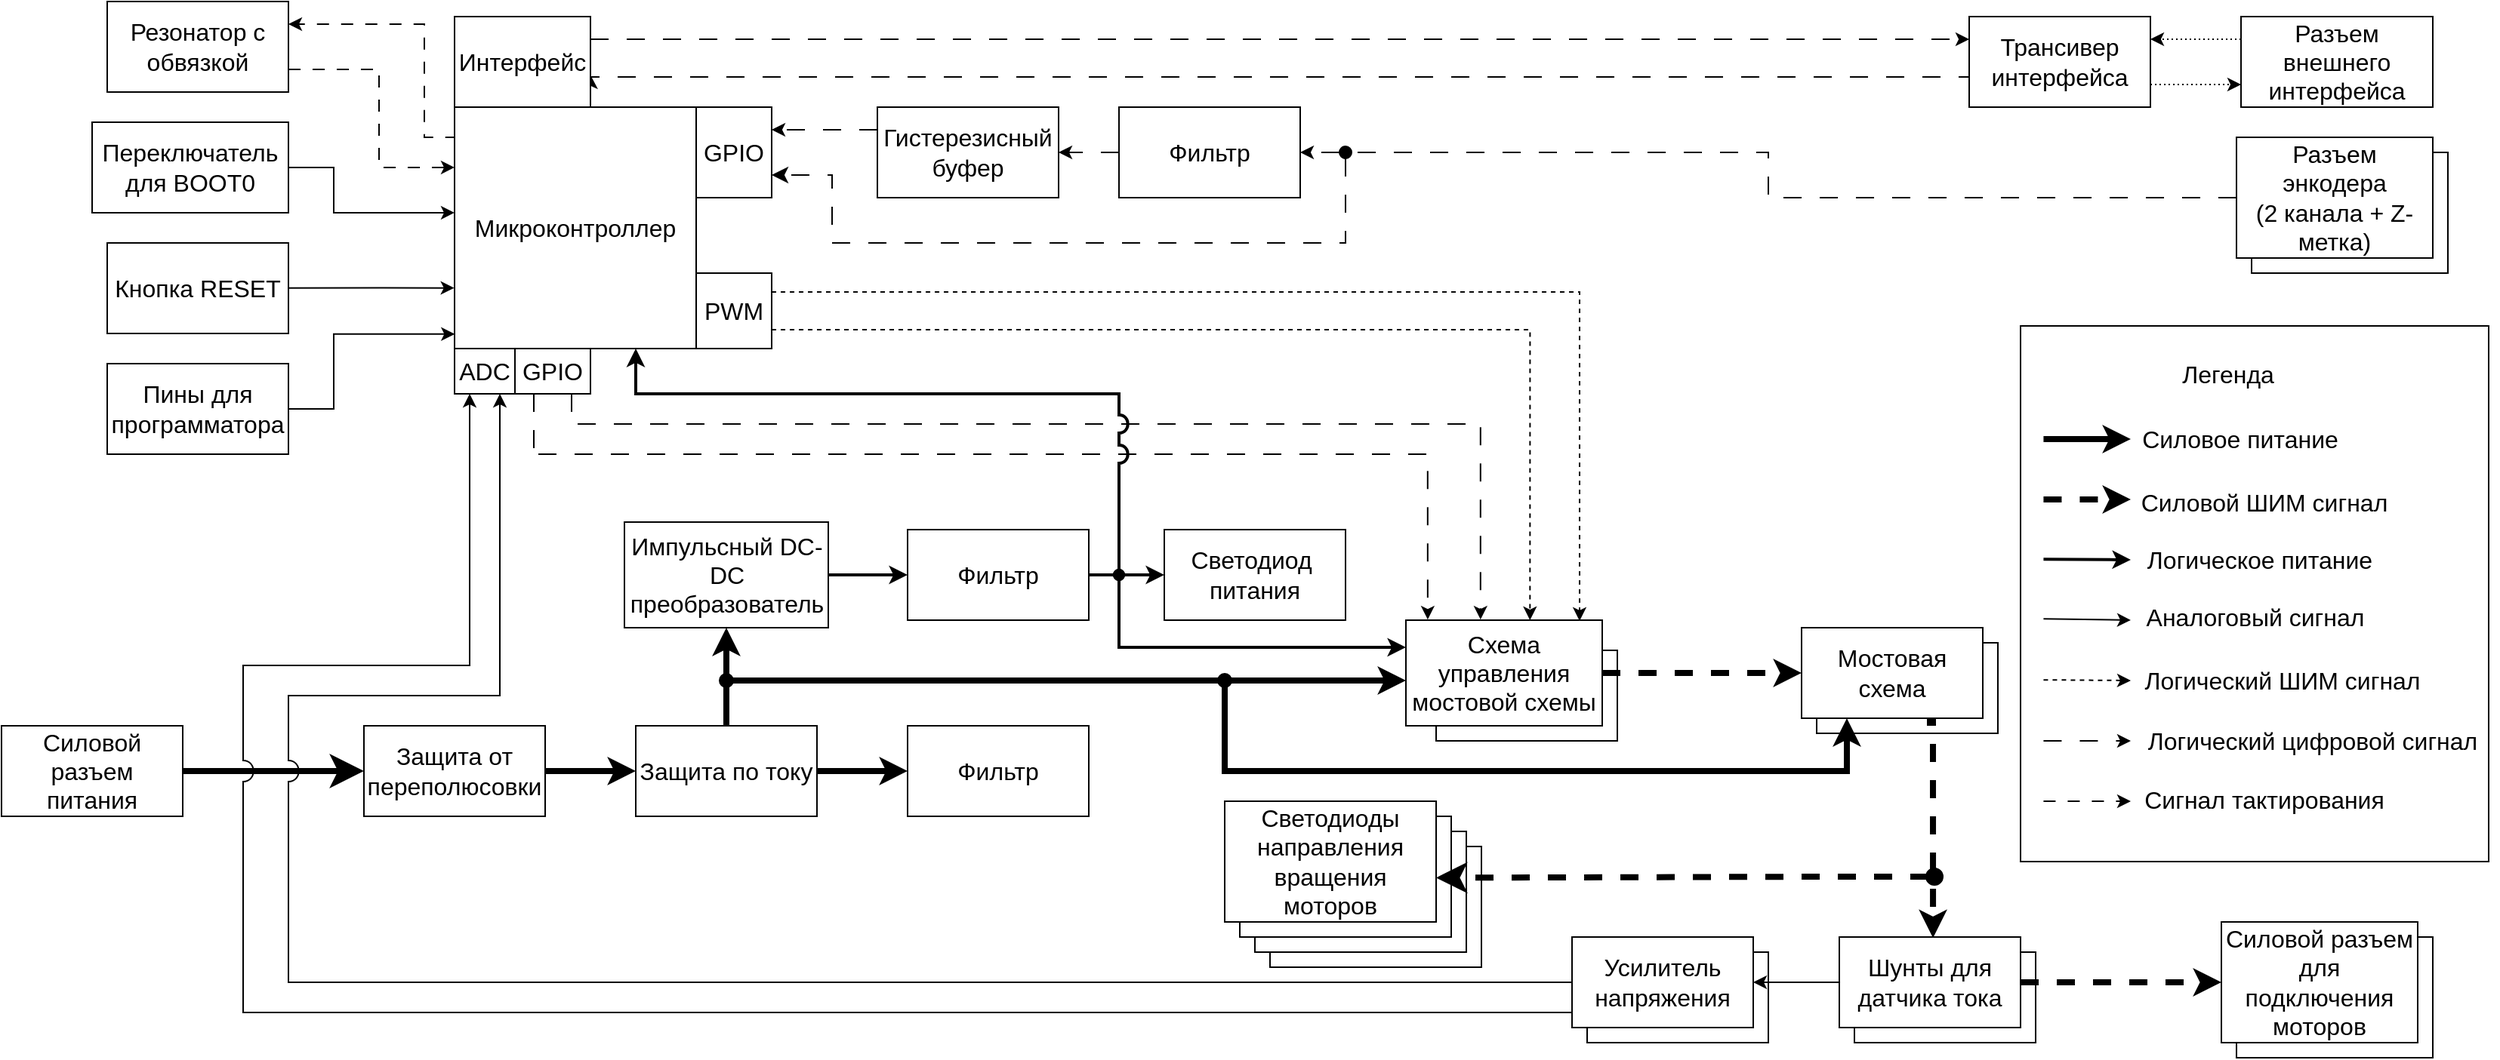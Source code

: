 <mxfile version="24.7.8">
  <diagram name="Страница 1" id="TOjDYo58S94x5N3d6gYC">
    <mxGraphModel dx="3033" dy="1286" grid="1" gridSize="10" guides="1" tooltips="1" connect="1" arrows="1" fold="1" page="1" pageScale="1" pageWidth="827" pageHeight="1169" math="0" shadow="0">
      <root>
        <mxCell id="0" />
        <mxCell id="1" parent="0" />
        <mxCell id="O_ba_ppbJs6XQOrmg7lZ-14" value="" style="rounded=0;whiteSpace=wrap;html=1;fontSize=16;" vertex="1" parent="1">
          <mxGeometry x="230" y="900" width="140" height="80" as="geometry" />
        </mxCell>
        <mxCell id="O_ba_ppbJs6XQOrmg7lZ-13" value="" style="rounded=0;whiteSpace=wrap;html=1;fontSize=16;" vertex="1" parent="1">
          <mxGeometry x="220" y="890" width="140" height="80" as="geometry" />
        </mxCell>
        <mxCell id="O_ba_ppbJs6XQOrmg7lZ-12" value="" style="rounded=0;whiteSpace=wrap;html=1;fontSize=16;" vertex="1" parent="1">
          <mxGeometry x="210" y="880" width="140" height="80" as="geometry" />
        </mxCell>
        <mxCell id="6smfAwCIfCThVby5wnXH-28" value="" style="rounded=0;whiteSpace=wrap;html=1;fontSize=16;" parent="1" vertex="1">
          <mxGeometry x="440" y="970" width="120" height="60" as="geometry" />
        </mxCell>
        <mxCell id="6smfAwCIfCThVby5wnXH-19" value="" style="rounded=0;whiteSpace=wrap;html=1;fontSize=16;" parent="1" vertex="1">
          <mxGeometry x="592" y="765" width="120" height="60" as="geometry" />
        </mxCell>
        <mxCell id="6smfAwCIfCThVby5wnXH-50" style="edgeStyle=orthogonalEdgeStyle;rounded=0;orthogonalLoop=1;jettySize=auto;html=1;dashed=1;dashPattern=12 12;exitX=0.25;exitY=1;exitDx=0;exitDy=0;entryX=0.111;entryY=-0.006;entryDx=0;entryDy=0;entryPerimeter=0;fontSize=16;" parent="1" source="6smfAwCIfCThVby5wnXH-63" target="6smfAwCIfCThVby5wnXH-16" edge="1">
          <mxGeometry relative="1" as="geometry">
            <mxPoint x="-267" y="890" as="targetPoint" />
            <mxPoint x="-307" y="700" as="sourcePoint" />
            <Array as="points">
              <mxPoint x="-260" y="640" />
              <mxPoint x="334" y="640" />
              <mxPoint x="334" y="750" />
            </Array>
          </mxGeometry>
        </mxCell>
        <mxCell id="6smfAwCIfCThVby5wnXH-61" style="edgeStyle=orthogonalEdgeStyle;rounded=0;orthogonalLoop=1;jettySize=auto;html=1;dashed=1;dashPattern=12 12;exitX=0.75;exitY=1;exitDx=0;exitDy=0;entryX=0.38;entryY=-0.006;entryDx=0;entryDy=0;entryPerimeter=0;fontSize=16;" parent="1" source="6smfAwCIfCThVby5wnXH-63" target="6smfAwCIfCThVby5wnXH-16" edge="1">
          <mxGeometry relative="1" as="geometry">
            <mxPoint x="-297" y="700" as="sourcePoint" />
            <Array as="points">
              <mxPoint x="-232" y="620" />
              <mxPoint x="369" y="620" />
            </Array>
            <mxPoint x="360" y="900" as="targetPoint" />
          </mxGeometry>
        </mxCell>
        <mxCell id="6smfAwCIfCThVby5wnXH-70" style="edgeStyle=orthogonalEdgeStyle;rounded=0;orthogonalLoop=1;jettySize=auto;html=1;entryX=1;entryY=0.25;entryDx=0;entryDy=0;dashed=1;dashPattern=8 8;exitX=0.004;exitY=0.133;exitDx=0;exitDy=0;exitPerimeter=0;fontSize=16;" parent="1" source="6smfAwCIfCThVby5wnXH-1" target="6smfAwCIfCThVby5wnXH-6" edge="1">
          <mxGeometry relative="1" as="geometry">
            <Array as="points">
              <mxPoint x="-309" y="430" />
              <mxPoint x="-330" y="430" />
              <mxPoint x="-330" y="355" />
            </Array>
          </mxGeometry>
        </mxCell>
        <mxCell id="6smfAwCIfCThVby5wnXH-1" value="Микроконтроллер" style="rounded=0;whiteSpace=wrap;html=1;fontSize=16;" parent="1" vertex="1">
          <mxGeometry x="-310" y="410" width="160" height="160" as="geometry" />
        </mxCell>
        <mxCell id="6smfAwCIfCThVby5wnXH-68" style="edgeStyle=orthogonalEdgeStyle;rounded=0;orthogonalLoop=1;jettySize=auto;html=1;entryX=-0.001;entryY=0.823;entryDx=0;entryDy=0;entryPerimeter=0;fontSize=16;" parent="1" edge="1">
          <mxGeometry relative="1" as="geometry">
            <Array as="points">
              <mxPoint x="-360" y="530.14" />
            </Array>
            <mxPoint x="-420" y="529.842" as="sourcePoint" />
            <mxPoint x="-310.16" y="529.82" as="targetPoint" />
          </mxGeometry>
        </mxCell>
        <mxCell id="6smfAwCIfCThVby5wnXH-2" value="Кнопка RESET" style="whiteSpace=wrap;html=1;fontSize=16;" parent="1" vertex="1">
          <mxGeometry x="-540" y="500" width="120" height="60" as="geometry" />
        </mxCell>
        <mxCell id="6smfAwCIfCThVby5wnXH-67" style="edgeStyle=orthogonalEdgeStyle;rounded=0;orthogonalLoop=1;jettySize=auto;html=1;entryX=0.001;entryY=0.94;entryDx=0;entryDy=0;entryPerimeter=0;fontSize=16;" parent="1" source="6smfAwCIfCThVby5wnXH-3" target="6smfAwCIfCThVby5wnXH-1" edge="1">
          <mxGeometry relative="1" as="geometry">
            <Array as="points">
              <mxPoint x="-390" y="610" />
              <mxPoint x="-390" y="560" />
            </Array>
          </mxGeometry>
        </mxCell>
        <mxCell id="6smfAwCIfCThVby5wnXH-3" value="Пины для программатора" style="whiteSpace=wrap;html=1;fontSize=16;" parent="1" vertex="1">
          <mxGeometry x="-540" y="580" width="120" height="60" as="geometry" />
        </mxCell>
        <mxCell id="6smfAwCIfCThVby5wnXH-69" style="edgeStyle=orthogonalEdgeStyle;rounded=0;orthogonalLoop=1;jettySize=auto;html=1;exitX=1;exitY=0.5;exitDx=0;exitDy=0;fontSize=16;" parent="1" source="6smfAwCIfCThVby5wnXH-5" edge="1">
          <mxGeometry relative="1" as="geometry">
            <mxPoint x="-310" y="479.98" as="targetPoint" />
            <Array as="points">
              <mxPoint x="-390" y="450" />
              <mxPoint x="-390" y="480" />
            </Array>
            <mxPoint x="-420" y="419.998" as="sourcePoint" />
          </mxGeometry>
        </mxCell>
        <mxCell id="6smfAwCIfCThVby5wnXH-5" value="&lt;font style=&quot;font-size: 16px;&quot;&gt;Переключатель для BOOT0&lt;/font&gt;" style="rounded=0;whiteSpace=wrap;html=1;fontSize=16;" parent="1" vertex="1">
          <mxGeometry x="-550" y="420" width="130" height="60" as="geometry" />
        </mxCell>
        <mxCell id="6smfAwCIfCThVby5wnXH-71" style="edgeStyle=orthogonalEdgeStyle;rounded=0;orthogonalLoop=1;jettySize=auto;html=1;entryX=0;entryY=0.59;entryDx=0;entryDy=0;entryPerimeter=0;dashed=1;dashPattern=8 8;exitX=1;exitY=0.75;exitDx=0;exitDy=0;fontSize=16;" parent="1" source="6smfAwCIfCThVby5wnXH-6" edge="1">
          <mxGeometry relative="1" as="geometry">
            <Array as="points">
              <mxPoint x="-360" y="385" />
              <mxPoint x="-360" y="450" />
            </Array>
            <mxPoint x="-420" y="335.598" as="sourcePoint" />
            <mxPoint x="-310" y="449.98" as="targetPoint" />
          </mxGeometry>
        </mxCell>
        <mxCell id="6smfAwCIfCThVby5wnXH-6" value="&lt;font style=&quot;font-size: 16px;&quot;&gt;Резонатор с обвязкой&lt;/font&gt;" style="rounded=0;whiteSpace=wrap;html=1;fontSize=16;" parent="1" vertex="1">
          <mxGeometry x="-540" y="340" width="120" height="60" as="geometry" />
        </mxCell>
        <mxCell id="6smfAwCIfCThVby5wnXH-82" style="edgeStyle=orthogonalEdgeStyle;rounded=0;orthogonalLoop=1;jettySize=auto;html=1;entryX=1.002;entryY=0.65;entryDx=0;entryDy=0;dashed=1;dashPattern=12 12;exitX=0;exitY=0.75;exitDx=0;exitDy=0;entryPerimeter=0;fontSize=16;" parent="1" source="6smfAwCIfCThVby5wnXH-7" target="6smfAwCIfCThVby5wnXH-42" edge="1">
          <mxGeometry relative="1" as="geometry">
            <Array as="points">
              <mxPoint x="693" y="390" />
              <mxPoint x="-220" y="390" />
            </Array>
          </mxGeometry>
        </mxCell>
        <mxCell id="6smfAwCIfCThVby5wnXH-84" style="edgeStyle=orthogonalEdgeStyle;rounded=0;orthogonalLoop=1;jettySize=auto;html=1;entryX=0;entryY=0.75;entryDx=0;entryDy=0;dashed=1;dashPattern=1 2;exitX=1;exitY=0.75;exitDx=0;exitDy=0;fontSize=16;" parent="1" source="6smfAwCIfCThVby5wnXH-7" target="6smfAwCIfCThVby5wnXH-8" edge="1">
          <mxGeometry relative="1" as="geometry">
            <Array as="points">
              <mxPoint x="863" y="395" />
              <mxPoint x="863" y="395" />
            </Array>
            <mxPoint x="733" y="310" as="sourcePoint" />
          </mxGeometry>
        </mxCell>
        <mxCell id="6smfAwCIfCThVby5wnXH-7" value="Трансивер интерфейса" style="rounded=0;whiteSpace=wrap;html=1;fontSize=16;" parent="1" vertex="1">
          <mxGeometry x="693" y="350" width="120" height="60" as="geometry" />
        </mxCell>
        <mxCell id="6smfAwCIfCThVby5wnXH-83" style="edgeStyle=orthogonalEdgeStyle;rounded=0;orthogonalLoop=1;jettySize=auto;html=1;entryX=1;entryY=0.25;entryDx=0;entryDy=0;dashed=1;dashPattern=1 2;exitX=0;exitY=0.25;exitDx=0;exitDy=0;fontSize=16;" parent="1" source="6smfAwCIfCThVby5wnXH-8" target="6smfAwCIfCThVby5wnXH-7" edge="1">
          <mxGeometry relative="1" as="geometry">
            <Array as="points">
              <mxPoint x="843" y="365" />
              <mxPoint x="843" y="365" />
            </Array>
          </mxGeometry>
        </mxCell>
        <mxCell id="6smfAwCIfCThVby5wnXH-8" value="Разъем внешнего интерфейса" style="rounded=0;whiteSpace=wrap;html=1;fontSize=16;" parent="1" vertex="1">
          <mxGeometry x="873" y="350" width="127" height="60" as="geometry" />
        </mxCell>
        <mxCell id="6smfAwCIfCThVby5wnXH-37" value="" style="edgeStyle=orthogonalEdgeStyle;rounded=0;orthogonalLoop=1;jettySize=auto;html=1;sourcePerimeterSpacing=0;targetPerimeterSpacing=0;endSize=10;startSize=10;jumpSize=10;strokeWidth=4;fontSize=16;" parent="1" source="6smfAwCIfCThVby5wnXH-9" target="6smfAwCIfCThVby5wnXH-12" edge="1">
          <mxGeometry relative="1" as="geometry" />
        </mxCell>
        <mxCell id="6smfAwCIfCThVby5wnXH-9" value="Силовой разъем питания" style="rounded=0;whiteSpace=wrap;html=1;fontSize=16;" parent="1" vertex="1">
          <mxGeometry x="-610" y="820" width="120" height="60" as="geometry" />
        </mxCell>
        <mxCell id="6smfAwCIfCThVby5wnXH-11" value="Светодиод&amp;nbsp;&lt;div style=&quot;font-size: 16px;&quot;&gt;питания&lt;/div&gt;" style="rounded=0;whiteSpace=wrap;html=1;fontSize=16;" parent="1" vertex="1">
          <mxGeometry x="160" y="690" width="120" height="60" as="geometry" />
        </mxCell>
        <mxCell id="6smfAwCIfCThVby5wnXH-38" value="" style="edgeStyle=orthogonalEdgeStyle;rounded=0;orthogonalLoop=1;jettySize=auto;html=1;strokeWidth=4;fontSize=16;" parent="1" source="6smfAwCIfCThVby5wnXH-12" target="6smfAwCIfCThVby5wnXH-13" edge="1">
          <mxGeometry relative="1" as="geometry" />
        </mxCell>
        <mxCell id="6smfAwCIfCThVby5wnXH-12" value="Защита от переполюсовки" style="rounded=0;whiteSpace=wrap;html=1;fontSize=16;" parent="1" vertex="1">
          <mxGeometry x="-370" y="820" width="120" height="60" as="geometry" />
        </mxCell>
        <mxCell id="6smfAwCIfCThVby5wnXH-39" value="" style="edgeStyle=orthogonalEdgeStyle;rounded=0;orthogonalLoop=1;jettySize=auto;html=1;strokeWidth=4;exitX=0.5;exitY=0;exitDx=0;exitDy=0;entryX=0.5;entryY=1;entryDx=0;entryDy=0;fontSize=16;" parent="1" source="6smfAwCIfCThVby5wnXH-13" target="6smfAwCIfCThVby5wnXH-14" edge="1">
          <mxGeometry relative="1" as="geometry">
            <mxPoint x="-80" y="800" as="sourcePoint" />
            <Array as="points" />
          </mxGeometry>
        </mxCell>
        <mxCell id="6smfAwCIfCThVby5wnXH-13" value="Защита по току" style="rounded=0;whiteSpace=wrap;html=1;fontSize=16;" parent="1" vertex="1">
          <mxGeometry x="-190" y="820" width="120" height="60" as="geometry" />
        </mxCell>
        <mxCell id="6smfAwCIfCThVby5wnXH-41" value="" style="edgeStyle=orthogonalEdgeStyle;rounded=0;orthogonalLoop=1;jettySize=auto;html=1;strokeWidth=2;exitX=1;exitY=0.5;exitDx=0;exitDy=0;fontSize=16;" parent="1" source="6smfAwCIfCThVby5wnXH-14" target="6smfAwCIfCThVby5wnXH-15" edge="1">
          <mxGeometry relative="1" as="geometry">
            <mxPoint x="260" y="760.5" as="sourcePoint" />
          </mxGeometry>
        </mxCell>
        <mxCell id="6smfAwCIfCThVby5wnXH-14" value="Импульсный DC-DC преобразователь" style="rounded=0;whiteSpace=wrap;html=1;fontSize=16;" parent="1" vertex="1">
          <mxGeometry x="-197.5" y="685" width="135" height="70" as="geometry" />
        </mxCell>
        <mxCell id="O_ba_ppbJs6XQOrmg7lZ-6" value="" style="edgeStyle=orthogonalEdgeStyle;rounded=0;orthogonalLoop=1;jettySize=auto;html=1;fontSize=16;strokeWidth=2;" edge="1" parent="1" source="6smfAwCIfCThVby5wnXH-15" target="6smfAwCIfCThVby5wnXH-11">
          <mxGeometry relative="1" as="geometry" />
        </mxCell>
        <mxCell id="6smfAwCIfCThVby5wnXH-15" value="Фильтр" style="rounded=0;whiteSpace=wrap;html=1;fontSize=16;" parent="1" vertex="1">
          <mxGeometry x="-10" y="690" width="120" height="60" as="geometry" />
        </mxCell>
        <mxCell id="6smfAwCIfCThVby5wnXH-17" value="" style="rounded=0;whiteSpace=wrap;html=1;fontSize=16;" parent="1" vertex="1">
          <mxGeometry x="340" y="770" width="120" height="60" as="geometry" />
        </mxCell>
        <mxCell id="6smfAwCIfCThVby5wnXH-51" style="edgeStyle=orthogonalEdgeStyle;rounded=0;orthogonalLoop=1;jettySize=auto;html=1;strokeWidth=4;dashed=1;fontSize=16;entryX=0;entryY=0.5;entryDx=0;entryDy=0;" parent="1" source="6smfAwCIfCThVby5wnXH-16" target="6smfAwCIfCThVby5wnXH-18" edge="1">
          <mxGeometry relative="1" as="geometry">
            <mxPoint x="570" y="700" as="targetPoint" />
            <Array as="points" />
          </mxGeometry>
        </mxCell>
        <mxCell id="6smfAwCIfCThVby5wnXH-16" value="Схема управления мостовой схемы" style="rounded=0;whiteSpace=wrap;html=1;fontSize=16;" parent="1" vertex="1">
          <mxGeometry x="320" y="750" width="130" height="70" as="geometry" />
        </mxCell>
        <mxCell id="6smfAwCIfCThVby5wnXH-52" style="edgeStyle=orthogonalEdgeStyle;rounded=0;orthogonalLoop=1;jettySize=auto;html=1;strokeWidth=4;dashed=1;entryX=0.517;entryY=0.01;entryDx=0;entryDy=0;entryPerimeter=0;fontSize=16;" parent="1" edge="1" target="6smfAwCIfCThVby5wnXH-27">
          <mxGeometry relative="1" as="geometry">
            <mxPoint x="-203" y="950" as="targetPoint" />
            <mxPoint x="667" y="820" as="sourcePoint" />
            <Array as="points">
              <mxPoint x="667" y="815" />
              <mxPoint x="669" y="815" />
            </Array>
          </mxGeometry>
        </mxCell>
        <mxCell id="6smfAwCIfCThVby5wnXH-18" value="Мостовая схема" style="rounded=0;whiteSpace=wrap;html=1;fontSize=16;" parent="1" vertex="1">
          <mxGeometry x="582" y="755" width="120" height="60" as="geometry" />
        </mxCell>
        <mxCell id="6smfAwCIfCThVby5wnXH-26" value="" style="rounded=0;whiteSpace=wrap;html=1;fontSize=16;" parent="1" vertex="1">
          <mxGeometry x="617" y="970" width="120" height="60" as="geometry" />
        </mxCell>
        <mxCell id="6smfAwCIfCThVby5wnXH-57" value="" style="edgeStyle=orthogonalEdgeStyle;rounded=0;orthogonalLoop=1;jettySize=auto;html=1;strokeWidth=4;dashed=1;fontSize=16;" parent="1" source="6smfAwCIfCThVby5wnXH-27" target="6smfAwCIfCThVby5wnXH-56" edge="1">
          <mxGeometry relative="1" as="geometry" />
        </mxCell>
        <mxCell id="O_ba_ppbJs6XQOrmg7lZ-4" style="edgeStyle=orthogonalEdgeStyle;rounded=0;orthogonalLoop=1;jettySize=auto;html=1;entryX=1;entryY=0.5;entryDx=0;entryDy=0;fontSize=16;" edge="1" parent="1" source="6smfAwCIfCThVby5wnXH-27" target="6smfAwCIfCThVby5wnXH-29">
          <mxGeometry relative="1" as="geometry" />
        </mxCell>
        <mxCell id="6smfAwCIfCThVby5wnXH-27" value="Шунты для датчика тока" style="rounded=0;whiteSpace=wrap;html=1;fontSize=16;" parent="1" vertex="1">
          <mxGeometry x="607" y="960" width="120" height="60" as="geometry" />
        </mxCell>
        <mxCell id="O_ba_ppbJs6XQOrmg7lZ-10" style="edgeStyle=orthogonalEdgeStyle;rounded=0;orthogonalLoop=1;jettySize=auto;html=1;entryX=0.25;entryY=1;entryDx=0;entryDy=0;jumpStyle=arc;jumpSize=14;fontSize=16;" edge="1" parent="1" source="6smfAwCIfCThVby5wnXH-29" target="6smfAwCIfCThVby5wnXH-74">
          <mxGeometry relative="1" as="geometry">
            <mxPoint x="-590" y="730" as="targetPoint" />
            <Array as="points">
              <mxPoint x="-450" y="1010" />
              <mxPoint x="-450" y="780" />
              <mxPoint x="-300" y="780" />
            </Array>
          </mxGeometry>
        </mxCell>
        <mxCell id="O_ba_ppbJs6XQOrmg7lZ-11" style="edgeStyle=orthogonalEdgeStyle;rounded=0;orthogonalLoop=1;jettySize=auto;html=1;entryX=0.75;entryY=1;entryDx=0;entryDy=0;jumpStyle=arc;jumpSize=14;fontSize=16;" edge="1" parent="1" source="6smfAwCIfCThVby5wnXH-29" target="6smfAwCIfCThVby5wnXH-74">
          <mxGeometry relative="1" as="geometry">
            <Array as="points">
              <mxPoint x="-420" y="990" />
              <mxPoint x="-420" y="800" />
              <mxPoint x="-280" y="800" />
            </Array>
          </mxGeometry>
        </mxCell>
        <mxCell id="6smfAwCIfCThVby5wnXH-29" value="Усилитель напряжения" style="rounded=0;whiteSpace=wrap;html=1;fontSize=16;" parent="1" vertex="1">
          <mxGeometry x="430" y="960" width="120" height="60" as="geometry" />
        </mxCell>
        <mxCell id="6smfAwCIfCThVby5wnXH-32" value="" style="rounded=0;whiteSpace=wrap;html=1;fontSize=16;" parent="1" vertex="1">
          <mxGeometry x="880" y="440" width="130" height="80" as="geometry" />
        </mxCell>
        <mxCell id="6smfAwCIfCThVby5wnXH-76" value="" style="edgeStyle=orthogonalEdgeStyle;rounded=0;orthogonalLoop=1;jettySize=auto;html=1;dashed=1;dashPattern=12 12;fontSize=16;" parent="1" source="6smfAwCIfCThVby5wnXH-33" target="6smfAwCIfCThVby5wnXH-34" edge="1">
          <mxGeometry relative="1" as="geometry" />
        </mxCell>
        <mxCell id="6smfAwCIfCThVby5wnXH-33" value="Разъем энкодера&lt;br style=&quot;font-size: 16px;&quot;&gt;(2 канала + Z-метка)" style="rounded=0;whiteSpace=wrap;html=1;fontSize=16;" parent="1" vertex="1">
          <mxGeometry x="870" y="430" width="130" height="80" as="geometry" />
        </mxCell>
        <mxCell id="6smfAwCIfCThVby5wnXH-77" value="" style="edgeStyle=orthogonalEdgeStyle;rounded=0;orthogonalLoop=1;jettySize=auto;html=1;dashed=1;dashPattern=12 12;fontSize=16;" parent="1" source="6smfAwCIfCThVby5wnXH-34" target="6smfAwCIfCThVby5wnXH-36" edge="1">
          <mxGeometry relative="1" as="geometry" />
        </mxCell>
        <mxCell id="6smfAwCIfCThVby5wnXH-34" value="Фильтр" style="rounded=0;whiteSpace=wrap;html=1;fontSize=16;" parent="1" vertex="1">
          <mxGeometry x="130" y="410" width="120" height="60" as="geometry" />
        </mxCell>
        <mxCell id="6smfAwCIfCThVby5wnXH-78" style="edgeStyle=orthogonalEdgeStyle;rounded=0;orthogonalLoop=1;jettySize=auto;html=1;entryX=1;entryY=0.25;entryDx=0;entryDy=0;dashed=1;dashPattern=12 12;exitX=0;exitY=0.25;exitDx=0;exitDy=0;fontSize=16;" parent="1" source="6smfAwCIfCThVby5wnXH-36" target="6smfAwCIfCThVby5wnXH-79" edge="1">
          <mxGeometry relative="1" as="geometry">
            <mxPoint x="-170" y="360.0" as="targetPoint" />
            <Array as="points">
              <mxPoint x="-90" y="425" />
              <mxPoint x="-90" y="425" />
            </Array>
          </mxGeometry>
        </mxCell>
        <mxCell id="6smfAwCIfCThVby5wnXH-36" value="Гистерезисный буфер" style="rounded=0;whiteSpace=wrap;html=1;fontSize=16;" parent="1" vertex="1">
          <mxGeometry x="-30" y="410" width="120" height="60" as="geometry" />
        </mxCell>
        <mxCell id="6smfAwCIfCThVby5wnXH-81" style="edgeStyle=orthogonalEdgeStyle;rounded=0;orthogonalLoop=1;jettySize=auto;html=1;exitX=1;exitY=0.25;exitDx=0;exitDy=0;dashed=1;dashPattern=12 12;entryX=0;entryY=0.25;entryDx=0;entryDy=0;fontSize=16;" parent="1" source="6smfAwCIfCThVby5wnXH-42" target="6smfAwCIfCThVby5wnXH-7" edge="1">
          <mxGeometry relative="1" as="geometry">
            <mxPoint x="-272" y="260" as="targetPoint" />
            <Array as="points">
              <mxPoint x="610" y="365" />
              <mxPoint x="610" y="365" />
            </Array>
          </mxGeometry>
        </mxCell>
        <mxCell id="6smfAwCIfCThVby5wnXH-42" value="Интерфейс" style="whiteSpace=wrap;html=1;rotation=0;fontSize=16;" parent="1" vertex="1">
          <mxGeometry x="-310" y="350" width="90" height="60" as="geometry" />
        </mxCell>
        <mxCell id="6smfAwCIfCThVby5wnXH-53" value="" style="edgeStyle=segmentEdgeStyle;endArrow=classic;html=1;curved=0;rounded=0;endSize=8;startSize=8;sourcePerimeterSpacing=0;targetPerimeterSpacing=0;dashed=1;strokeWidth=4;startArrow=oval;startFill=1;fontSize=16;entryX=1;entryY=0.634;entryDx=0;entryDy=0;entryPerimeter=0;" parent="1" target="6smfAwCIfCThVby5wnXH-23" edge="1">
          <mxGeometry width="100" relative="1" as="geometry">
            <mxPoint x="670" y="920" as="sourcePoint" />
            <mxPoint x="340" y="920" as="targetPoint" />
            <Array as="points">
              <mxPoint x="600" y="920" />
            </Array>
          </mxGeometry>
        </mxCell>
        <mxCell id="6smfAwCIfCThVby5wnXH-55" value="" style="rounded=0;whiteSpace=wrap;html=1;fontSize=16;" parent="1" vertex="1">
          <mxGeometry x="870" y="960" width="130" height="80" as="geometry" />
        </mxCell>
        <mxCell id="6smfAwCIfCThVby5wnXH-56" value="Силовой разъем для подключения моторов" style="rounded=0;whiteSpace=wrap;html=1;fontSize=16;" parent="1" vertex="1">
          <mxGeometry x="860" y="950" width="130" height="80" as="geometry" />
        </mxCell>
        <mxCell id="6smfAwCIfCThVby5wnXH-63" value="GPIO" style="whiteSpace=wrap;html=1;fontSize=16;" parent="1" vertex="1">
          <mxGeometry x="-270" y="570" width="50" height="30" as="geometry" />
        </mxCell>
        <mxCell id="6smfAwCIfCThVby5wnXH-65" style="edgeStyle=orthogonalEdgeStyle;rounded=0;orthogonalLoop=1;jettySize=auto;html=1;dashed=1;entryX=0.632;entryY=0;entryDx=0;entryDy=0;entryPerimeter=0;exitX=1;exitY=0.75;exitDx=0;exitDy=0;fontSize=16;" parent="1" source="6smfAwCIfCThVby5wnXH-64" target="6smfAwCIfCThVby5wnXH-16" edge="1">
          <mxGeometry relative="1" as="geometry">
            <Array as="points">
              <mxPoint x="402" y="558" />
            </Array>
            <mxPoint x="-207" y="890" as="targetPoint" />
          </mxGeometry>
        </mxCell>
        <mxCell id="6smfAwCIfCThVby5wnXH-66" style="edgeStyle=orthogonalEdgeStyle;rounded=0;orthogonalLoop=1;jettySize=auto;html=1;dashed=1;entryX=0.882;entryY=0.007;entryDx=0;entryDy=0;entryPerimeter=0;exitX=1;exitY=0.25;exitDx=0;exitDy=0;fontSize=16;" parent="1" source="6smfAwCIfCThVby5wnXH-64" target="6smfAwCIfCThVby5wnXH-16" edge="1">
          <mxGeometry relative="1" as="geometry">
            <Array as="points">
              <mxPoint x="435" y="533" />
              <mxPoint x="435" y="751" />
            </Array>
            <mxPoint x="-187" y="890" as="targetPoint" />
          </mxGeometry>
        </mxCell>
        <mxCell id="6smfAwCIfCThVby5wnXH-64" value="PWM" style="whiteSpace=wrap;html=1;fontSize=16;" parent="1" vertex="1">
          <mxGeometry x="-150" y="520" width="50" height="50" as="geometry" />
        </mxCell>
        <mxCell id="6smfAwCIfCThVby5wnXH-74" value="ADC" style="whiteSpace=wrap;html=1;fontSize=16;" parent="1" vertex="1">
          <mxGeometry x="-310" y="570" width="40" height="30" as="geometry" />
        </mxCell>
        <mxCell id="6smfAwCIfCThVby5wnXH-79" value="GPIO" style="whiteSpace=wrap;html=1;fontSize=16;" parent="1" vertex="1">
          <mxGeometry x="-150" y="410" width="50" height="60" as="geometry" />
        </mxCell>
        <mxCell id="6smfAwCIfCThVby5wnXH-85" value="" style="edgeStyle=segmentEdgeStyle;endArrow=classic;html=1;curved=0;rounded=0;endSize=8;startSize=8;sourcePerimeterSpacing=0;targetPerimeterSpacing=0;startArrow=oval;startFill=1;dashed=1;dashPattern=12 12;entryX=1;entryY=0.75;entryDx=0;entryDy=0;jumpStyle=arc;fontSize=16;" parent="1" target="6smfAwCIfCThVby5wnXH-79" edge="1">
          <mxGeometry width="100" relative="1" as="geometry">
            <mxPoint x="280" y="440" as="sourcePoint" />
            <mxPoint x="-86" y="500" as="targetPoint" />
            <Array as="points">
              <mxPoint x="280" y="500" />
              <mxPoint x="-60" y="500" />
              <mxPoint x="-60" y="455" />
            </Array>
          </mxGeometry>
        </mxCell>
        <mxCell id="O_ba_ppbJs6XQOrmg7lZ-1" value="" style="group;fontSize=16;" vertex="1" connectable="0" parent="1">
          <mxGeometry x="727" y="555" width="316.417" height="355" as="geometry" />
        </mxCell>
        <mxCell id="6btp0Jh6Bf2Wli3EI19b-1" value="" style="rounded=0;whiteSpace=wrap;html=1;fillColor=none;fontSize=16;" parent="O_ba_ppbJs6XQOrmg7lZ-1" vertex="1">
          <mxGeometry width="310" height="355" as="geometry" />
        </mxCell>
        <mxCell id="6btp0Jh6Bf2Wli3EI19b-3" value="" style="edgeStyle=none;orthogonalLoop=1;jettySize=auto;html=1;rounded=0;strokeWidth=4;fontSize=16;" parent="O_ba_ppbJs6XQOrmg7lZ-1" edge="1">
          <mxGeometry width="100" relative="1" as="geometry">
            <mxPoint x="15.222" y="75" as="sourcePoint" />
            <mxPoint x="73" y="75" as="targetPoint" />
            <Array as="points" />
          </mxGeometry>
        </mxCell>
        <mxCell id="6btp0Jh6Bf2Wli3EI19b-5" value="" style="edgeStyle=none;orthogonalLoop=1;jettySize=auto;html=1;rounded=0;strokeWidth=4;dashed=1;fontSize=16;" parent="O_ba_ppbJs6XQOrmg7lZ-1" edge="1">
          <mxGeometry width="100" relative="1" as="geometry">
            <mxPoint x="15.222" y="115" as="sourcePoint" />
            <mxPoint x="73" y="115" as="targetPoint" />
            <Array as="points" />
          </mxGeometry>
        </mxCell>
        <mxCell id="6btp0Jh6Bf2Wli3EI19b-6" value="" style="edgeStyle=none;orthogonalLoop=1;jettySize=auto;html=1;rounded=0;strokeWidth=2;fontSize=16;" parent="O_ba_ppbJs6XQOrmg7lZ-1" edge="1">
          <mxGeometry width="100" relative="1" as="geometry">
            <mxPoint x="15.222" y="154.57" as="sourcePoint" />
            <mxPoint x="73" y="155" as="targetPoint" />
            <Array as="points" />
          </mxGeometry>
        </mxCell>
        <mxCell id="6btp0Jh6Bf2Wli3EI19b-7" value="" style="edgeStyle=none;orthogonalLoop=1;jettySize=auto;html=1;rounded=0;fontSize=16;" parent="O_ba_ppbJs6XQOrmg7lZ-1" edge="1">
          <mxGeometry width="100" relative="1" as="geometry">
            <mxPoint x="15.222" y="194.13" as="sourcePoint" />
            <mxPoint x="73" y="195" as="targetPoint" />
            <Array as="points" />
          </mxGeometry>
        </mxCell>
        <mxCell id="6btp0Jh6Bf2Wli3EI19b-8" value="" style="edgeStyle=none;orthogonalLoop=1;jettySize=auto;html=1;rounded=0;dashed=1;fontSize=16;" parent="O_ba_ppbJs6XQOrmg7lZ-1" edge="1">
          <mxGeometry width="100" relative="1" as="geometry">
            <mxPoint x="15.222" y="234.57" as="sourcePoint" />
            <mxPoint x="73" y="235" as="targetPoint" />
            <Array as="points" />
          </mxGeometry>
        </mxCell>
        <mxCell id="6btp0Jh6Bf2Wli3EI19b-10" value="" style="edgeStyle=none;orthogonalLoop=1;jettySize=auto;html=1;rounded=0;dashed=1;dashPattern=12 12;fontSize=16;" parent="O_ba_ppbJs6XQOrmg7lZ-1" edge="1">
          <mxGeometry width="100" relative="1" as="geometry">
            <mxPoint x="15.222" y="275" as="sourcePoint" />
            <mxPoint x="73" y="275" as="targetPoint" />
            <Array as="points" />
          </mxGeometry>
        </mxCell>
        <mxCell id="6btp0Jh6Bf2Wli3EI19b-11" value="" style="edgeStyle=none;orthogonalLoop=1;jettySize=auto;html=1;rounded=0;dashed=1;dashPattern=8 8;fontSize=16;" parent="O_ba_ppbJs6XQOrmg7lZ-1" edge="1">
          <mxGeometry width="100" relative="1" as="geometry">
            <mxPoint x="15.222" y="315" as="sourcePoint" />
            <mxPoint x="73" y="315" as="targetPoint" />
            <Array as="points" />
          </mxGeometry>
        </mxCell>
        <mxCell id="6btp0Jh6Bf2Wli3EI19b-12" value="Силовое питание" style="text;html=1;align=center;verticalAlign=middle;resizable=0;points=[];autosize=1;strokeColor=none;fillColor=none;fontSize=16;" parent="O_ba_ppbJs6XQOrmg7lZ-1" vertex="1">
          <mxGeometry x="70.002" y="60" width="150" height="30" as="geometry" />
        </mxCell>
        <mxCell id="6btp0Jh6Bf2Wli3EI19b-15" value="Силовой ШИМ сигнал" style="text;html=1;align=center;verticalAlign=middle;resizable=0;points=[];autosize=1;strokeColor=none;fillColor=none;fontSize=16;" parent="O_ba_ppbJs6XQOrmg7lZ-1" vertex="1">
          <mxGeometry x="65.611" y="102" width="190" height="30" as="geometry" />
        </mxCell>
        <mxCell id="6btp0Jh6Bf2Wli3EI19b-16" value="Логическое питание" style="text;html=1;align=center;verticalAlign=middle;resizable=0;points=[];autosize=1;strokeColor=none;fillColor=none;fontSize=16;" parent="O_ba_ppbJs6XQOrmg7lZ-1" vertex="1">
          <mxGeometry x="73.211" y="140" width="170" height="30" as="geometry" />
        </mxCell>
        <mxCell id="6btp0Jh6Bf2Wli3EI19b-17" value="Аналоговый сигнал" style="text;html=1;align=center;verticalAlign=middle;resizable=0;points=[];autosize=1;strokeColor=none;fillColor=none;fontSize=16;" parent="O_ba_ppbJs6XQOrmg7lZ-1" vertex="1">
          <mxGeometry x="69.998" y="177.5" width="170" height="30" as="geometry" />
        </mxCell>
        <mxCell id="6btp0Jh6Bf2Wli3EI19b-18" value="Логический ШИМ сигнал" style="text;html=1;align=center;verticalAlign=middle;resizable=0;points=[];autosize=1;strokeColor=none;fillColor=none;fontSize=16;" parent="O_ba_ppbJs6XQOrmg7lZ-1" vertex="1">
          <mxGeometry x="68.028" y="220" width="210" height="30" as="geometry" />
        </mxCell>
        <mxCell id="6btp0Jh6Bf2Wli3EI19b-19" value="Логический цифровой сигнал" style="text;html=1;align=center;verticalAlign=middle;resizable=0;points=[];autosize=1;strokeColor=none;fillColor=none;fontSize=16;" parent="O_ba_ppbJs6XQOrmg7lZ-1" vertex="1">
          <mxGeometry x="73.207" y="260" width="240" height="30" as="geometry" />
        </mxCell>
        <mxCell id="6btp0Jh6Bf2Wli3EI19b-20" value="Сигнал тактирования" style="text;html=1;align=center;verticalAlign=middle;resizable=0;points=[];autosize=1;strokeColor=none;fillColor=none;fontSize=16;" parent="O_ba_ppbJs6XQOrmg7lZ-1" vertex="1">
          <mxGeometry x="70.608" y="299" width="180" height="30" as="geometry" />
        </mxCell>
        <mxCell id="6btp0Jh6Bf2Wli3EI19b-21" value="Легенда" style="text;html=1;align=center;verticalAlign=middle;resizable=0;points=[];autosize=1;strokeColor=none;fillColor=none;fontSize=16;fontFamily=Helvetica;fontColor=default;" parent="O_ba_ppbJs6XQOrmg7lZ-1" vertex="1">
          <mxGeometry x="97.222" y="17" width="80" height="30" as="geometry" />
        </mxCell>
        <mxCell id="O_ba_ppbJs6XQOrmg7lZ-2" value="Фильтр" style="rounded=0;whiteSpace=wrap;html=1;fontSize=16;" vertex="1" parent="1">
          <mxGeometry x="-10" y="820" width="120" height="60" as="geometry" />
        </mxCell>
        <mxCell id="O_ba_ppbJs6XQOrmg7lZ-3" value="" style="edgeStyle=orthogonalEdgeStyle;rounded=0;orthogonalLoop=1;jettySize=auto;html=1;strokeWidth=4;exitX=1;exitY=0.5;exitDx=0;exitDy=0;entryX=0;entryY=0.5;entryDx=0;entryDy=0;fontSize=16;" edge="1" parent="1" source="6smfAwCIfCThVby5wnXH-13" target="O_ba_ppbJs6XQOrmg7lZ-2">
          <mxGeometry relative="1" as="geometry">
            <mxPoint x="-120" y="830" as="sourcePoint" />
            <mxPoint x="-120" y="695" as="targetPoint" />
            <Array as="points" />
          </mxGeometry>
        </mxCell>
        <mxCell id="O_ba_ppbJs6XQOrmg7lZ-7" value="" style="edgeStyle=orthogonalEdgeStyle;rounded=0;orthogonalLoop=1;jettySize=auto;html=1;strokeWidth=4;startArrow=oval;startFill=1;fontSize=16;" edge="1" parent="1">
          <mxGeometry relative="1" as="geometry">
            <mxPoint x="-130" y="790" as="sourcePoint" />
            <mxPoint x="320" y="790" as="targetPoint" />
            <Array as="points">
              <mxPoint x="-120" y="790" />
              <mxPoint x="-120" y="790" />
            </Array>
          </mxGeometry>
        </mxCell>
        <mxCell id="O_ba_ppbJs6XQOrmg7lZ-8" value="" style="edgeStyle=orthogonalEdgeStyle;rounded=0;orthogonalLoop=1;jettySize=auto;html=1;strokeWidth=4;startArrow=oval;startFill=1;entryX=0.25;entryY=1;entryDx=0;entryDy=0;fontSize=16;" edge="1" parent="1" target="6smfAwCIfCThVby5wnXH-18">
          <mxGeometry relative="1" as="geometry">
            <mxPoint x="200" y="790" as="sourcePoint" />
            <mxPoint x="510" y="910" as="targetPoint" />
            <Array as="points">
              <mxPoint x="200" y="850" />
              <mxPoint x="612" y="850" />
            </Array>
          </mxGeometry>
        </mxCell>
        <mxCell id="6smfAwCIfCThVby5wnXH-23" value="Светодиоды направления вращения моторов" style="rounded=0;whiteSpace=wrap;html=1;fontSize=16;" parent="1" vertex="1">
          <mxGeometry x="200" y="870" width="140" height="80" as="geometry" />
        </mxCell>
        <mxCell id="O_ba_ppbJs6XQOrmg7lZ-16" value="" style="edgeStyle=orthogonalEdgeStyle;rounded=0;orthogonalLoop=1;jettySize=auto;html=1;fontSize=16;strokeWidth=2;jumpStyle=arc;jumpSize=10;entryX=0.75;entryY=1;entryDx=0;entryDy=0;startArrow=oval;startFill=1;" edge="1" parent="1" target="6smfAwCIfCThVby5wnXH-1">
          <mxGeometry relative="1" as="geometry">
            <mxPoint x="130" y="720" as="sourcePoint" />
            <mxPoint x="130" y="580" as="targetPoint" />
            <Array as="points">
              <mxPoint x="130" y="600" />
              <mxPoint x="-190" y="600" />
            </Array>
          </mxGeometry>
        </mxCell>
        <mxCell id="O_ba_ppbJs6XQOrmg7lZ-17" value="" style="edgeStyle=orthogonalEdgeStyle;rounded=0;orthogonalLoop=1;jettySize=auto;html=1;fontSize=16;strokeWidth=2;jumpStyle=arc;jumpSize=10;entryX=0;entryY=0.25;entryDx=0;entryDy=0;startArrow=oval;startFill=1;" edge="1" parent="1" target="6smfAwCIfCThVby5wnXH-16">
          <mxGeometry relative="1" as="geometry">
            <mxPoint x="130" y="720" as="sourcePoint" />
            <mxPoint x="-180" y="580" as="targetPoint" />
            <Array as="points">
              <mxPoint x="130" y="768" />
              <mxPoint x="320" y="768" />
            </Array>
          </mxGeometry>
        </mxCell>
      </root>
    </mxGraphModel>
  </diagram>
</mxfile>
